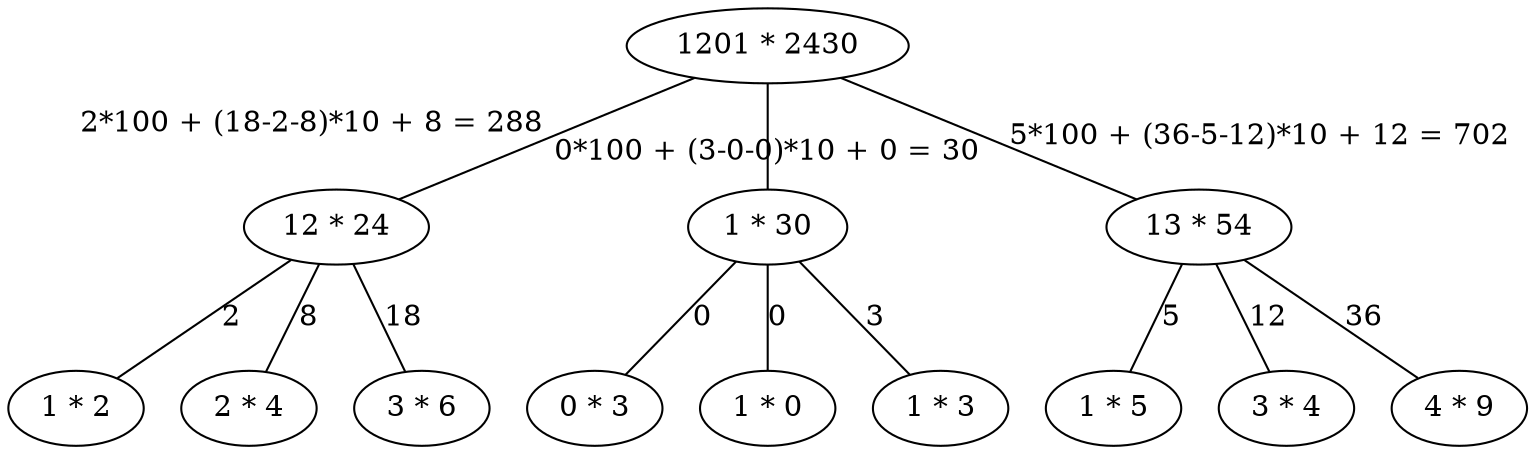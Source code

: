 graph {
    "1201 * 2430" -- "12 * 24" [xlabel="2*100 + (18-2-8)*10 + 8 = 288"]
    "1201 * 2430" -- "1 * 30" [xlabel="0*100 + (3-0-0)*10 + 0 = 30"]
    "1201 * 2430" -- "13 * 54" [label="5*100 + (36-5-12)*10 + 12 = 702"]
    "12 * 24" -- "1 * 2" [label=2]
    "12 * 24" -- "2 * 4" [label=8]
    "12 * 24" -- "3 * 6" [label=18]
    "1 * 30" -- "0 * 3" [label=0]
    "1 * 30" -- "1 * 0" [label=0]
    "1 * 30" -- "1 * 3" [label=3]
    "13 * 54" -- "1 * 5" [label=5]
    "13 * 54" -- "3 * 4" [label=12]
    "13 * 54" -- "4 * 9" [label=36]
}